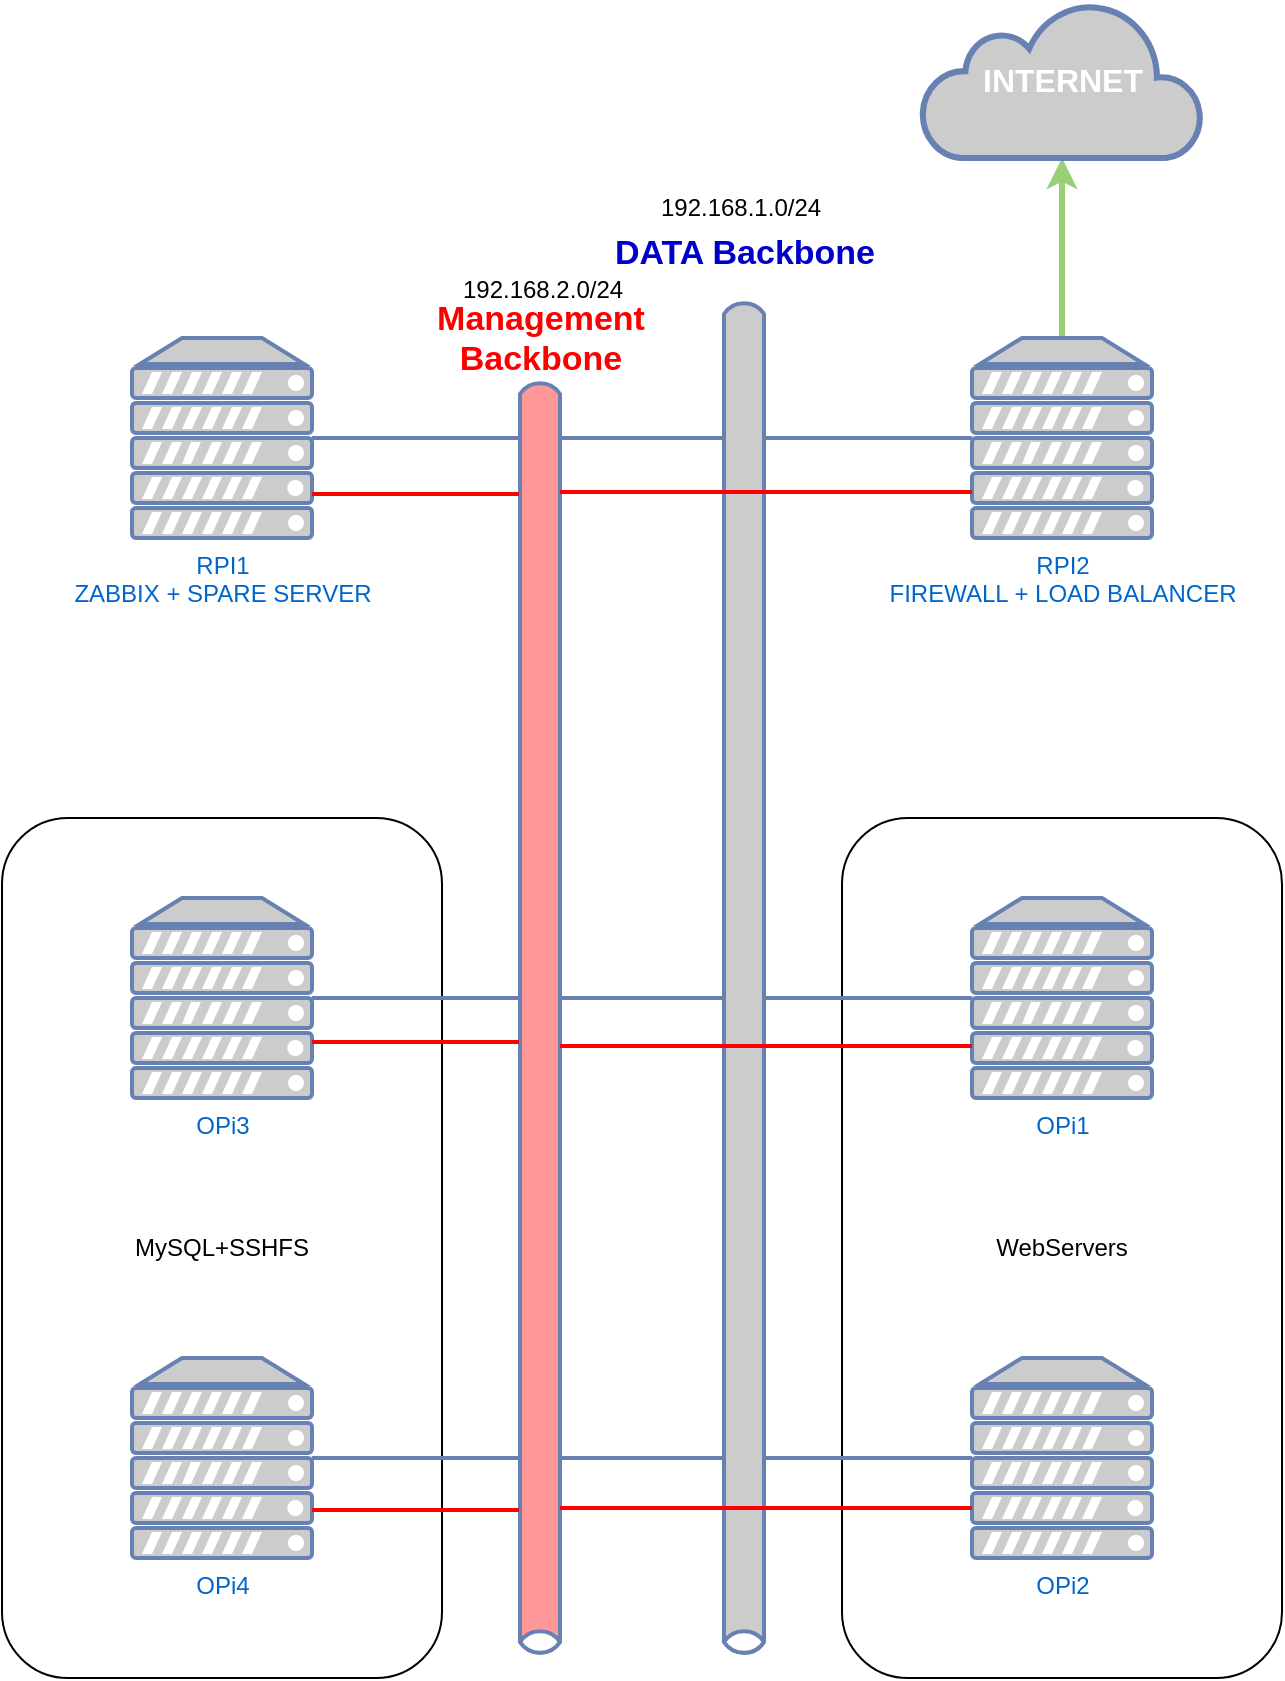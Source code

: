<mxfile version="10.6.6" type="device"><diagram id="kIt6xOCHnhSMj-N4LAEX" name="Page-1"><mxGraphModel dx="1394" dy="729" grid="1" gridSize="10" guides="1" tooltips="1" connect="1" arrows="1" fold="1" page="1" pageScale="1" pageWidth="827" pageHeight="1169" math="0" shadow="0"><root><mxCell id="0"/><mxCell id="1" parent="0"/><mxCell id="Cso0qdkvT5noJuibsl9e-10" value="WebServers" style="rounded=1;whiteSpace=wrap;html=1;" parent="1" vertex="1"><mxGeometry x="500" y="420" width="220" height="430" as="geometry"/></mxCell><mxCell id="Cso0qdkvT5noJuibsl9e-7" value="MySQL+SSHFS" style="rounded=1;whiteSpace=wrap;html=1;" parent="1" vertex="1"><mxGeometry x="80" y="420" width="220" height="430" as="geometry"/></mxCell><mxCell id="Cso0qdkvT5noJuibsl9e-1" value="OPi1" style="fontColor=#0066CC;verticalAlign=top;verticalLabelPosition=bottom;labelPosition=center;align=center;html=1;outlineConnect=0;fillColor=#CCCCCC;strokeColor=#6881B3;gradientColor=none;gradientDirection=north;strokeWidth=2;shape=mxgraph.networks.server;" parent="1" vertex="1"><mxGeometry x="565" y="460" width="90" height="100" as="geometry"/></mxCell><mxCell id="Cso0qdkvT5noJuibsl9e-2" value="OPi3" style="fontColor=#0066CC;verticalAlign=top;verticalLabelPosition=bottom;labelPosition=center;align=center;html=1;outlineConnect=0;fillColor=#CCCCCC;strokeColor=#6881B3;gradientColor=none;gradientDirection=north;strokeWidth=2;shape=mxgraph.networks.server;" parent="1" vertex="1"><mxGeometry x="145" y="460" width="90" height="100" as="geometry"/></mxCell><mxCell id="Cso0qdkvT5noJuibsl9e-3" value="OPi4&lt;br&gt;" style="fontColor=#0066CC;verticalAlign=top;verticalLabelPosition=bottom;labelPosition=center;align=center;html=1;outlineConnect=0;fillColor=#CCCCCC;strokeColor=#6881B3;gradientColor=none;gradientDirection=north;strokeWidth=2;shape=mxgraph.networks.server;" parent="1" vertex="1"><mxGeometry x="145" y="690" width="90" height="100" as="geometry"/></mxCell><mxCell id="Cso0qdkvT5noJuibsl9e-4" value="RPI1&lt;br&gt;ZABBIX + SPARE SERVER&lt;br&gt;" style="fontColor=#0066CC;verticalAlign=top;verticalLabelPosition=bottom;labelPosition=center;align=center;html=1;outlineConnect=0;fillColor=#CCCCCC;strokeColor=#6881B3;gradientColor=none;gradientDirection=north;strokeWidth=2;shape=mxgraph.networks.server;" parent="1" vertex="1"><mxGeometry x="145" y="180" width="90" height="100" as="geometry"/></mxCell><mxCell id="Cso0qdkvT5noJuibsl9e-47" style="edgeStyle=orthogonalEdgeStyle;rounded=0;orthogonalLoop=1;jettySize=auto;html=1;exitX=0.5;exitY=0;exitDx=0;exitDy=0;exitPerimeter=0;strokeColor=#97D077;strokeWidth=3;" parent="1" source="Cso0qdkvT5noJuibsl9e-5" target="Cso0qdkvT5noJuibsl9e-46" edge="1"><mxGeometry relative="1" as="geometry"/></mxCell><mxCell id="Cso0qdkvT5noJuibsl9e-5" value="RPI2&lt;br&gt;FIREWALL + LOAD BALANCER&lt;br&gt;" style="fontColor=#0066CC;verticalAlign=top;verticalLabelPosition=bottom;labelPosition=center;align=center;html=1;outlineConnect=0;fillColor=#CCCCCC;strokeColor=#6881B3;gradientColor=none;gradientDirection=north;strokeWidth=2;shape=mxgraph.networks.server;" parent="1" vertex="1"><mxGeometry x="565" y="180" width="90" height="100" as="geometry"/></mxCell><mxCell id="Cso0qdkvT5noJuibsl9e-8" style="edgeStyle=orthogonalEdgeStyle;rounded=0;orthogonalLoop=1;jettySize=auto;html=1;exitX=0.5;exitY=1;exitDx=0;exitDy=0;exitPerimeter=0;" parent="1" source="Cso0qdkvT5noJuibsl9e-3" target="Cso0qdkvT5noJuibsl9e-3" edge="1"><mxGeometry relative="1" as="geometry"/></mxCell><mxCell id="Cso0qdkvT5noJuibsl9e-11" value="OPi2" style="fontColor=#0066CC;verticalAlign=top;verticalLabelPosition=bottom;labelPosition=center;align=center;html=1;outlineConnect=0;fillColor=#CCCCCC;strokeColor=#6881B3;gradientColor=none;gradientDirection=north;strokeWidth=2;shape=mxgraph.networks.server;" parent="1" vertex="1"><mxGeometry x="565" y="690" width="90" height="100" as="geometry"/></mxCell><mxCell id="Cso0qdkvT5noJuibsl9e-13" value="" style="html=1;fillColor=#CCCCCC;strokeColor=#6881B3;gradientColor=none;gradientDirection=north;strokeWidth=2;shape=mxgraph.networks.bus;gradientColor=none;gradientDirection=north;fontColor=#ffffff;perimeter=backbonePerimeter;backboneSize=20;direction=south;" parent="1" vertex="1"><mxGeometry x="441" y="160" width="20" height="680" as="geometry"/></mxCell><mxCell id="Cso0qdkvT5noJuibsl9e-14" value="" style="strokeColor=#6881B3;edgeStyle=none;rounded=0;endArrow=none;html=1;strokeWidth=2;" parent="1" source="Cso0qdkvT5noJuibsl9e-4" target="Cso0qdkvT5noJuibsl9e-13" edge="1"><mxGeometry relative="1" as="geometry"><mxPoint x="120" y="870" as="sourcePoint"/></mxGeometry></mxCell><mxCell id="Cso0qdkvT5noJuibsl9e-15" value="" style="strokeColor=#6881B3;edgeStyle=none;rounded=0;endArrow=none;html=1;strokeWidth=2;" parent="1" source="Cso0qdkvT5noJuibsl9e-5" target="Cso0qdkvT5noJuibsl9e-13" edge="1"><mxGeometry relative="1" as="geometry"><mxPoint x="180" y="870" as="sourcePoint"/></mxGeometry></mxCell><mxCell id="Cso0qdkvT5noJuibsl9e-16" value="" style="strokeColor=#6881B3;edgeStyle=none;rounded=0;endArrow=none;html=1;strokeWidth=2;" parent="1" source="Cso0qdkvT5noJuibsl9e-1" target="Cso0qdkvT5noJuibsl9e-13" edge="1"><mxGeometry relative="1" as="geometry"><mxPoint x="240" y="870" as="sourcePoint"/></mxGeometry></mxCell><mxCell id="Cso0qdkvT5noJuibsl9e-17" value="" style="strokeColor=#6881B3;edgeStyle=none;rounded=0;endArrow=none;html=1;strokeWidth=2;" parent="1" source="Cso0qdkvT5noJuibsl9e-3" target="Cso0qdkvT5noJuibsl9e-13" edge="1"><mxGeometry relative="1" as="geometry"><mxPoint x="300" y="870" as="sourcePoint"/></mxGeometry></mxCell><mxCell id="Cso0qdkvT5noJuibsl9e-18" value="" style="strokeColor=#6881B3;edgeStyle=none;rounded=0;endArrow=none;html=1;strokeWidth=2;" parent="1" source="Cso0qdkvT5noJuibsl9e-2" target="Cso0qdkvT5noJuibsl9e-13" edge="1"><mxGeometry relative="1" as="geometry"><mxPoint x="120" y="1010" as="sourcePoint"/></mxGeometry></mxCell><mxCell id="Cso0qdkvT5noJuibsl9e-19" value="" style="strokeColor=#6881B3;edgeStyle=none;rounded=0;endArrow=none;html=1;strokeWidth=2;" parent="1" source="Cso0qdkvT5noJuibsl9e-11" target="Cso0qdkvT5noJuibsl9e-13" edge="1"><mxGeometry relative="1" as="geometry"><mxPoint x="180" y="1010" as="sourcePoint"/></mxGeometry></mxCell><mxCell id="Cso0qdkvT5noJuibsl9e-22" value="&lt;font size=&quot;1&quot; color=&quot;#0000cc&quot;&gt;&lt;b style=&quot;font-size: 17px&quot;&gt;DATA Backbone&lt;/b&gt;&lt;/font&gt;" style="text;html=1;resizable=0;points=[];autosize=1;align=center;verticalAlign=top;spacingTop=-4;" parent="1" vertex="1"><mxGeometry x="376" y="125" width="150" height="20" as="geometry"/></mxCell><mxCell id="Cso0qdkvT5noJuibsl9e-36" value="" style="html=1;fillColor=#FF9999;strokeColor=#6881B3;gradientColor=none;gradientDirection=north;strokeWidth=2;shape=mxgraph.networks.bus;gradientColor=none;gradientDirection=north;fontColor=#ffffff;perimeter=backbonePerimeter;backboneSize=20;direction=south;" parent="1" vertex="1"><mxGeometry x="339" y="200" width="20" height="640" as="geometry"/></mxCell><mxCell id="Cso0qdkvT5noJuibsl9e-37" value="" style="strokeColor=#FF0000;edgeStyle=none;rounded=0;endArrow=none;html=1;strokeWidth=2;" parent="1" target="Cso0qdkvT5noJuibsl9e-36" edge="1"><mxGeometry relative="1" as="geometry"><mxPoint x="235" y="766" as="sourcePoint"/><mxPoint x="350" y="766" as="targetPoint"/></mxGeometry></mxCell><mxCell id="Cso0qdkvT5noJuibsl9e-40" value="" style="strokeColor=#FF0000;edgeStyle=none;rounded=0;endArrow=none;html=1;strokeWidth=2;" parent="1" target="Cso0qdkvT5noJuibsl9e-36" edge="1"><mxGeometry relative="1" as="geometry"><mxPoint x="565" y="257" as="sourcePoint"/><mxPoint x="369" y="257" as="targetPoint"/></mxGeometry></mxCell><mxCell id="Cso0qdkvT5noJuibsl9e-41" value="" style="strokeColor=#FF0000;edgeStyle=none;rounded=0;endArrow=none;html=1;strokeWidth=2;" parent="1" target="Cso0qdkvT5noJuibsl9e-36" edge="1"><mxGeometry relative="1" as="geometry"><mxPoint x="235" y="258" as="sourcePoint"/><mxPoint x="360" y="258" as="targetPoint"/></mxGeometry></mxCell><mxCell id="Cso0qdkvT5noJuibsl9e-42" value="" style="strokeColor=#FF0000;edgeStyle=none;rounded=0;endArrow=none;html=1;strokeWidth=2;" parent="1" target="Cso0qdkvT5noJuibsl9e-36" edge="1"><mxGeometry relative="1" as="geometry"><mxPoint x="235" y="532" as="sourcePoint"/><mxPoint x="350" y="532" as="targetPoint"/></mxGeometry></mxCell><mxCell id="Cso0qdkvT5noJuibsl9e-43" value="" style="strokeColor=#FF0000;edgeStyle=none;rounded=0;endArrow=none;html=1;strokeWidth=2;" parent="1" target="Cso0qdkvT5noJuibsl9e-36" edge="1"><mxGeometry relative="1" as="geometry"><mxPoint x="565" y="534" as="sourcePoint"/><mxPoint x="369" y="534" as="targetPoint"/></mxGeometry></mxCell><mxCell id="Cso0qdkvT5noJuibsl9e-44" value="" style="strokeColor=#FF0000;edgeStyle=none;rounded=0;endArrow=none;html=1;strokeWidth=2;" parent="1" target="Cso0qdkvT5noJuibsl9e-36" edge="1"><mxGeometry relative="1" as="geometry"><mxPoint x="565" y="765" as="sourcePoint"/><mxPoint x="369" y="765" as="targetPoint"/></mxGeometry></mxCell><mxCell id="Cso0qdkvT5noJuibsl9e-45" value="&lt;font size=&quot;1&quot; color=&quot;#ff0000&quot;&gt;&lt;b style=&quot;font-size: 17px&quot;&gt;Management&lt;br&gt;Backbone&lt;/b&gt;&lt;/font&gt;" style="text;html=1;resizable=0;points=[];autosize=1;align=center;verticalAlign=top;spacingTop=-4;" parent="1" vertex="1"><mxGeometry x="289" y="157.5" width="120" height="30" as="geometry"/></mxCell><mxCell id="Cso0qdkvT5noJuibsl9e-46" value="&lt;b&gt;&lt;font style=&quot;font-size: 16px&quot;&gt;INTERNET&lt;/font&gt;&lt;/b&gt;" style="html=1;outlineConnect=0;fillColor=#CCCCCC;strokeColor=#6881B3;gradientColor=none;gradientDirection=north;strokeWidth=2;shape=mxgraph.networks.cloud;fontColor=#ffffff;align=center;" parent="1" vertex="1"><mxGeometry x="540" y="12" width="140" height="78" as="geometry"/></mxCell><mxCell id="tzqgCtxRjK6ovyyNXQqj-1" value="192.168.1.0/24" style="text;html=1;resizable=0;points=[];autosize=1;align=center;verticalAlign=top;spacingTop=-4;" vertex="1" parent="1"><mxGeometry x="399" y="105" width="100" height="20" as="geometry"/></mxCell><mxCell id="tzqgCtxRjK6ovyyNXQqj-2" value="192.168.2.0/24" style="text;html=1;resizable=0;points=[];autosize=1;align=center;verticalAlign=top;spacingTop=-4;" vertex="1" parent="1"><mxGeometry x="300" y="146" width="100" height="20" as="geometry"/></mxCell></root></mxGraphModel></diagram></mxfile>